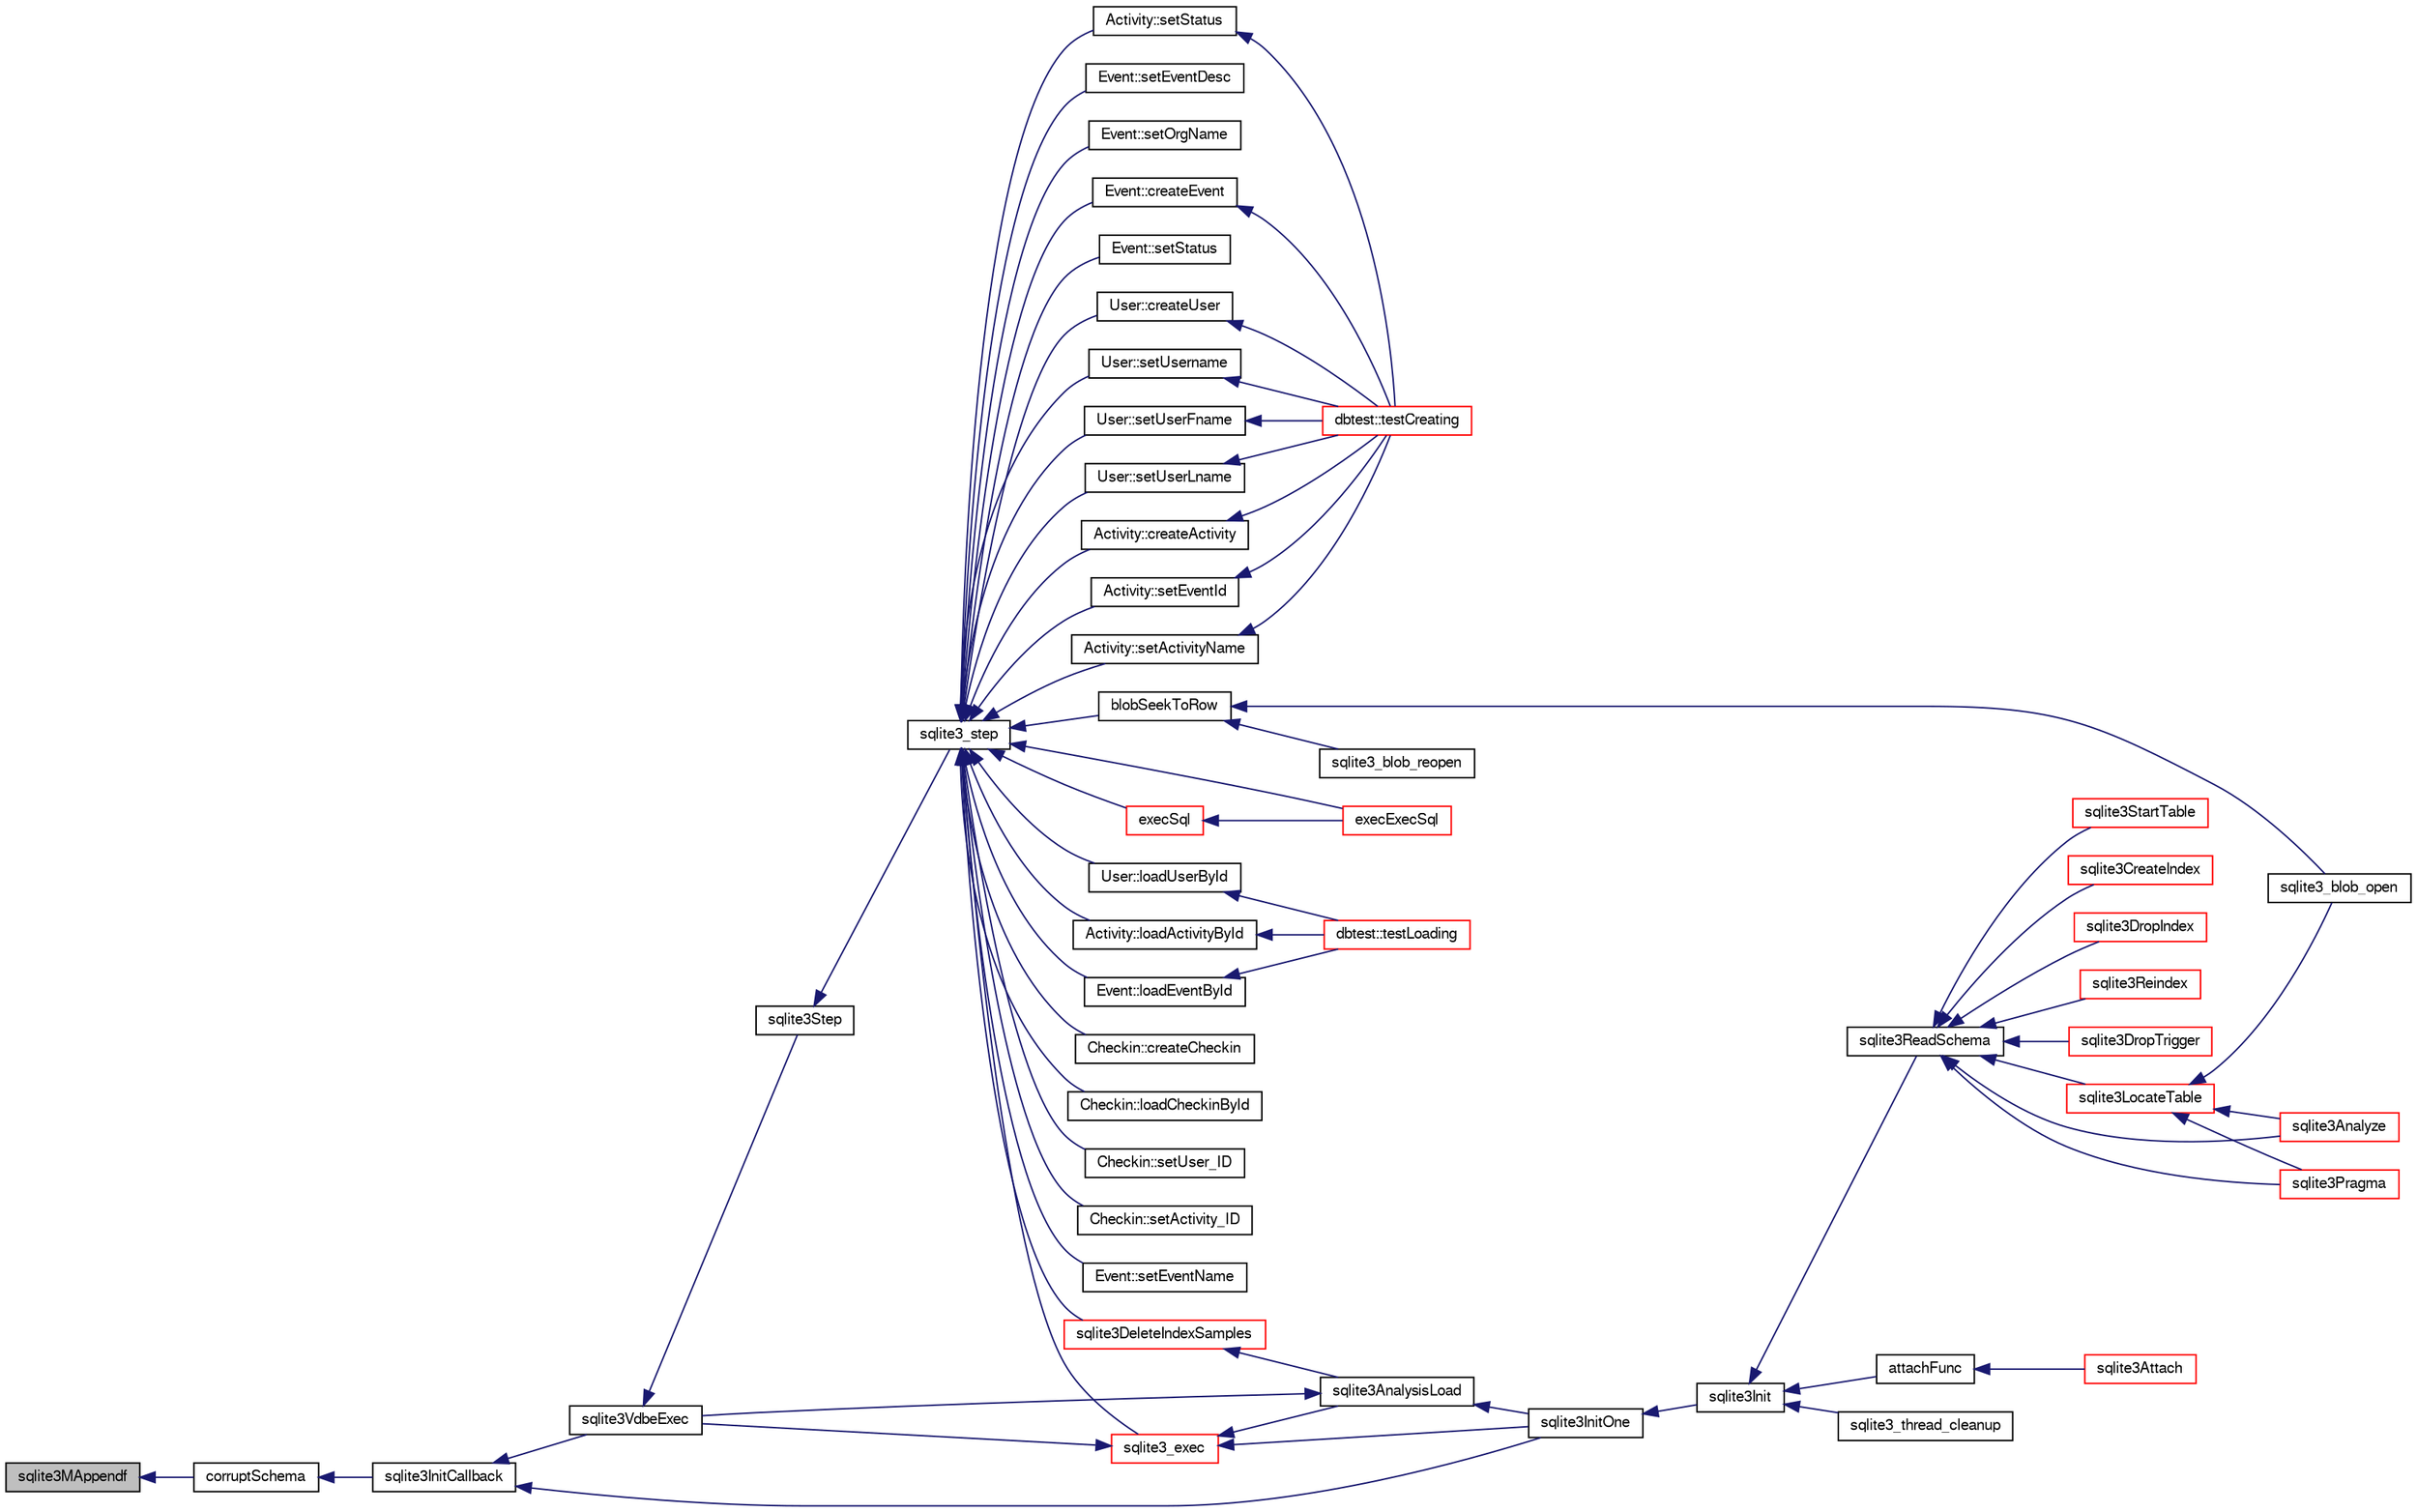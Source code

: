 digraph "sqlite3MAppendf"
{
  edge [fontname="FreeSans",fontsize="10",labelfontname="FreeSans",labelfontsize="10"];
  node [fontname="FreeSans",fontsize="10",shape=record];
  rankdir="LR";
  Node586627 [label="sqlite3MAppendf",height=0.2,width=0.4,color="black", fillcolor="grey75", style="filled", fontcolor="black"];
  Node586627 -> Node586628 [dir="back",color="midnightblue",fontsize="10",style="solid",fontname="FreeSans"];
  Node586628 [label="corruptSchema",height=0.2,width=0.4,color="black", fillcolor="white", style="filled",URL="$sqlite3_8c.html#a9fba70569e9a18d95220854f44ea28c5"];
  Node586628 -> Node586629 [dir="back",color="midnightblue",fontsize="10",style="solid",fontname="FreeSans"];
  Node586629 [label="sqlite3InitCallback",height=0.2,width=0.4,color="black", fillcolor="white", style="filled",URL="$sqlite3_8c.html#a5183ff3c8b5311c7332250013ee018b3"];
  Node586629 -> Node586630 [dir="back",color="midnightblue",fontsize="10",style="solid",fontname="FreeSans"];
  Node586630 [label="sqlite3VdbeExec",height=0.2,width=0.4,color="black", fillcolor="white", style="filled",URL="$sqlite3_8c.html#a8ce40a614bdc56719c4d642b1e4dfb21"];
  Node586630 -> Node586631 [dir="back",color="midnightblue",fontsize="10",style="solid",fontname="FreeSans"];
  Node586631 [label="sqlite3Step",height=0.2,width=0.4,color="black", fillcolor="white", style="filled",URL="$sqlite3_8c.html#a3f2872e873e2758a4beedad1d5113554"];
  Node586631 -> Node586632 [dir="back",color="midnightblue",fontsize="10",style="solid",fontname="FreeSans"];
  Node586632 [label="sqlite3_step",height=0.2,width=0.4,color="black", fillcolor="white", style="filled",URL="$sqlite3_8h.html#ac1e491ce36b7471eb28387f7d3c74334"];
  Node586632 -> Node586633 [dir="back",color="midnightblue",fontsize="10",style="solid",fontname="FreeSans"];
  Node586633 [label="Activity::createActivity",height=0.2,width=0.4,color="black", fillcolor="white", style="filled",URL="$classActivity.html#a813cc5e52c14ab49b39014c134e3425b"];
  Node586633 -> Node586634 [dir="back",color="midnightblue",fontsize="10",style="solid",fontname="FreeSans"];
  Node586634 [label="dbtest::testCreating",height=0.2,width=0.4,color="red", fillcolor="white", style="filled",URL="$classdbtest.html#a8193e88a7df657069c8a6bd09c8243b7"];
  Node586632 -> Node586636 [dir="back",color="midnightblue",fontsize="10",style="solid",fontname="FreeSans"];
  Node586636 [label="Activity::loadActivityById",height=0.2,width=0.4,color="black", fillcolor="white", style="filled",URL="$classActivity.html#abe4ffb4f08a47212ebf9013259d9e7fd"];
  Node586636 -> Node586637 [dir="back",color="midnightblue",fontsize="10",style="solid",fontname="FreeSans"];
  Node586637 [label="dbtest::testLoading",height=0.2,width=0.4,color="red", fillcolor="white", style="filled",URL="$classdbtest.html#a6f98d82a2c8e2b9040848763504ddae1"];
  Node586632 -> Node586638 [dir="back",color="midnightblue",fontsize="10",style="solid",fontname="FreeSans"];
  Node586638 [label="Activity::setEventId",height=0.2,width=0.4,color="black", fillcolor="white", style="filled",URL="$classActivity.html#adb1d0fd0d08f473e068f0a4086bfa9ca"];
  Node586638 -> Node586634 [dir="back",color="midnightblue",fontsize="10",style="solid",fontname="FreeSans"];
  Node586632 -> Node586639 [dir="back",color="midnightblue",fontsize="10",style="solid",fontname="FreeSans"];
  Node586639 [label="Activity::setActivityName",height=0.2,width=0.4,color="black", fillcolor="white", style="filled",URL="$classActivity.html#a62dc3737b33915a36086f9dd26d16a81"];
  Node586639 -> Node586634 [dir="back",color="midnightblue",fontsize="10",style="solid",fontname="FreeSans"];
  Node586632 -> Node586640 [dir="back",color="midnightblue",fontsize="10",style="solid",fontname="FreeSans"];
  Node586640 [label="Activity::setStatus",height=0.2,width=0.4,color="black", fillcolor="white", style="filled",URL="$classActivity.html#af618135a7738f4d2a7ee147a8ef912ea"];
  Node586640 -> Node586634 [dir="back",color="midnightblue",fontsize="10",style="solid",fontname="FreeSans"];
  Node586632 -> Node586641 [dir="back",color="midnightblue",fontsize="10",style="solid",fontname="FreeSans"];
  Node586641 [label="Checkin::createCheckin",height=0.2,width=0.4,color="black", fillcolor="white", style="filled",URL="$classCheckin.html#a4e40acdf7fff0e607f6de4f24f3a163c"];
  Node586632 -> Node586642 [dir="back",color="midnightblue",fontsize="10",style="solid",fontname="FreeSans"];
  Node586642 [label="Checkin::loadCheckinById",height=0.2,width=0.4,color="black", fillcolor="white", style="filled",URL="$classCheckin.html#a3461f70ea6c68475225f2a07f78a21e0"];
  Node586632 -> Node586643 [dir="back",color="midnightblue",fontsize="10",style="solid",fontname="FreeSans"];
  Node586643 [label="Checkin::setUser_ID",height=0.2,width=0.4,color="black", fillcolor="white", style="filled",URL="$classCheckin.html#a76ab640f4f912876dbebf183db5359c6"];
  Node586632 -> Node586644 [dir="back",color="midnightblue",fontsize="10",style="solid",fontname="FreeSans"];
  Node586644 [label="Checkin::setActivity_ID",height=0.2,width=0.4,color="black", fillcolor="white", style="filled",URL="$classCheckin.html#ab2ff3ec2604ec73a42af25874a00b232"];
  Node586632 -> Node586645 [dir="back",color="midnightblue",fontsize="10",style="solid",fontname="FreeSans"];
  Node586645 [label="Event::createEvent",height=0.2,width=0.4,color="black", fillcolor="white", style="filled",URL="$classEvent.html#a77adb9f4a46ffb32c2d931f0691f5903"];
  Node586645 -> Node586634 [dir="back",color="midnightblue",fontsize="10",style="solid",fontname="FreeSans"];
  Node586632 -> Node586646 [dir="back",color="midnightblue",fontsize="10",style="solid",fontname="FreeSans"];
  Node586646 [label="Event::loadEventById",height=0.2,width=0.4,color="black", fillcolor="white", style="filled",URL="$classEvent.html#afa66cea33f722dbeecb69cc98fdea055"];
  Node586646 -> Node586637 [dir="back",color="midnightblue",fontsize="10",style="solid",fontname="FreeSans"];
  Node586632 -> Node586647 [dir="back",color="midnightblue",fontsize="10",style="solid",fontname="FreeSans"];
  Node586647 [label="Event::setEventName",height=0.2,width=0.4,color="black", fillcolor="white", style="filled",URL="$classEvent.html#a10596b6ca077df05184e30d62b08729d"];
  Node586632 -> Node586648 [dir="back",color="midnightblue",fontsize="10",style="solid",fontname="FreeSans"];
  Node586648 [label="Event::setEventDesc",height=0.2,width=0.4,color="black", fillcolor="white", style="filled",URL="$classEvent.html#ae36b8377dcae792f1c5c4726024c981b"];
  Node586632 -> Node586649 [dir="back",color="midnightblue",fontsize="10",style="solid",fontname="FreeSans"];
  Node586649 [label="Event::setOrgName",height=0.2,width=0.4,color="black", fillcolor="white", style="filled",URL="$classEvent.html#a19aac0f776bd764563a54977656cf680"];
  Node586632 -> Node586650 [dir="back",color="midnightblue",fontsize="10",style="solid",fontname="FreeSans"];
  Node586650 [label="Event::setStatus",height=0.2,width=0.4,color="black", fillcolor="white", style="filled",URL="$classEvent.html#ab0a6b9285af0f4172eb841e2b80f8972"];
  Node586632 -> Node586651 [dir="back",color="midnightblue",fontsize="10",style="solid",fontname="FreeSans"];
  Node586651 [label="blobSeekToRow",height=0.2,width=0.4,color="black", fillcolor="white", style="filled",URL="$sqlite3_8c.html#afff57e13332b98c8a44a7cebe38962ab"];
  Node586651 -> Node586652 [dir="back",color="midnightblue",fontsize="10",style="solid",fontname="FreeSans"];
  Node586652 [label="sqlite3_blob_open",height=0.2,width=0.4,color="black", fillcolor="white", style="filled",URL="$sqlite3_8h.html#adb8ad839a5bdd62a43785132bc7dd518"];
  Node586651 -> Node586653 [dir="back",color="midnightblue",fontsize="10",style="solid",fontname="FreeSans"];
  Node586653 [label="sqlite3_blob_reopen",height=0.2,width=0.4,color="black", fillcolor="white", style="filled",URL="$sqlite3_8h.html#abc77c24fdc0150138490359a94360f7e"];
  Node586632 -> Node586654 [dir="back",color="midnightblue",fontsize="10",style="solid",fontname="FreeSans"];
  Node586654 [label="sqlite3DeleteIndexSamples",height=0.2,width=0.4,color="red", fillcolor="white", style="filled",URL="$sqlite3_8c.html#aaeda0302fbf61397ec009f65bed047ef"];
  Node586654 -> Node586655 [dir="back",color="midnightblue",fontsize="10",style="solid",fontname="FreeSans"];
  Node586655 [label="sqlite3AnalysisLoad",height=0.2,width=0.4,color="black", fillcolor="white", style="filled",URL="$sqlite3_8c.html#a48a2301c27e1d3d68708b9b8761b5a01"];
  Node586655 -> Node586630 [dir="back",color="midnightblue",fontsize="10",style="solid",fontname="FreeSans"];
  Node586655 -> Node586656 [dir="back",color="midnightblue",fontsize="10",style="solid",fontname="FreeSans"];
  Node586656 [label="sqlite3InitOne",height=0.2,width=0.4,color="black", fillcolor="white", style="filled",URL="$sqlite3_8c.html#ac4318b25df65269906b0379251fe9b85"];
  Node586656 -> Node586657 [dir="back",color="midnightblue",fontsize="10",style="solid",fontname="FreeSans"];
  Node586657 [label="sqlite3Init",height=0.2,width=0.4,color="black", fillcolor="white", style="filled",URL="$sqlite3_8c.html#aed74e3dc765631a833f522f425ff5a48"];
  Node586657 -> Node586658 [dir="back",color="midnightblue",fontsize="10",style="solid",fontname="FreeSans"];
  Node586658 [label="attachFunc",height=0.2,width=0.4,color="black", fillcolor="white", style="filled",URL="$sqlite3_8c.html#a69cb751a7da501b9a0aa37e0d7c3eaf7"];
  Node586658 -> Node586659 [dir="back",color="midnightblue",fontsize="10",style="solid",fontname="FreeSans"];
  Node586659 [label="sqlite3Attach",height=0.2,width=0.4,color="red", fillcolor="white", style="filled",URL="$sqlite3_8c.html#ae0907fe0b43cc1b4c7e6a16213e8546f"];
  Node586657 -> Node586662 [dir="back",color="midnightblue",fontsize="10",style="solid",fontname="FreeSans"];
  Node586662 [label="sqlite3ReadSchema",height=0.2,width=0.4,color="black", fillcolor="white", style="filled",URL="$sqlite3_8c.html#ac41a97f30334f7d35b2b5713097eca90"];
  Node586662 -> Node586663 [dir="back",color="midnightblue",fontsize="10",style="solid",fontname="FreeSans"];
  Node586663 [label="sqlite3Analyze",height=0.2,width=0.4,color="red", fillcolor="white", style="filled",URL="$sqlite3_8c.html#ac696deb1ccaae3fa855cfbd0bfd4d048"];
  Node586662 -> Node586664 [dir="back",color="midnightblue",fontsize="10",style="solid",fontname="FreeSans"];
  Node586664 [label="sqlite3LocateTable",height=0.2,width=0.4,color="red", fillcolor="white", style="filled",URL="$sqlite3_8c.html#adfeea5b18971250d4ff7f5a44e134d75"];
  Node586664 -> Node586652 [dir="back",color="midnightblue",fontsize="10",style="solid",fontname="FreeSans"];
  Node586664 -> Node586663 [dir="back",color="midnightblue",fontsize="10",style="solid",fontname="FreeSans"];
  Node586664 -> Node586708 [dir="back",color="midnightblue",fontsize="10",style="solid",fontname="FreeSans"];
  Node586708 [label="sqlite3Pragma",height=0.2,width=0.4,color="red", fillcolor="white", style="filled",URL="$sqlite3_8c.html#a111391370f58f8e6a6eca51fd34d62ed"];
  Node586662 -> Node586752 [dir="back",color="midnightblue",fontsize="10",style="solid",fontname="FreeSans"];
  Node586752 [label="sqlite3StartTable",height=0.2,width=0.4,color="red", fillcolor="white", style="filled",URL="$sqlite3_8c.html#af49b4395f39d9078a0dda2484c183012"];
  Node586662 -> Node586669 [dir="back",color="midnightblue",fontsize="10",style="solid",fontname="FreeSans"];
  Node586669 [label="sqlite3CreateIndex",height=0.2,width=0.4,color="red", fillcolor="white", style="filled",URL="$sqlite3_8c.html#a8dbe5e590ab6c58a8c45f34f7c81e825"];
  Node586662 -> Node586754 [dir="back",color="midnightblue",fontsize="10",style="solid",fontname="FreeSans"];
  Node586754 [label="sqlite3DropIndex",height=0.2,width=0.4,color="red", fillcolor="white", style="filled",URL="$sqlite3_8c.html#a3ffd2536f34a0cf6d427710b06b71e83"];
  Node586662 -> Node586722 [dir="back",color="midnightblue",fontsize="10",style="solid",fontname="FreeSans"];
  Node586722 [label="sqlite3Reindex",height=0.2,width=0.4,color="red", fillcolor="white", style="filled",URL="$sqlite3_8c.html#abd189e31189391e1ef114b413ff4abbf"];
  Node586662 -> Node586708 [dir="back",color="midnightblue",fontsize="10",style="solid",fontname="FreeSans"];
  Node586662 -> Node586755 [dir="back",color="midnightblue",fontsize="10",style="solid",fontname="FreeSans"];
  Node586755 [label="sqlite3DropTrigger",height=0.2,width=0.4,color="red", fillcolor="white", style="filled",URL="$sqlite3_8c.html#affdf1dd65e331b06feaef6ff8636305f"];
  Node586657 -> Node586756 [dir="back",color="midnightblue",fontsize="10",style="solid",fontname="FreeSans"];
  Node586756 [label="sqlite3_thread_cleanup",height=0.2,width=0.4,color="black", fillcolor="white", style="filled",URL="$sqlite3_8h.html#a34980c829db84f02e1a1599063469f06"];
  Node586632 -> Node586822 [dir="back",color="midnightblue",fontsize="10",style="solid",fontname="FreeSans"];
  Node586822 [label="sqlite3_exec",height=0.2,width=0.4,color="red", fillcolor="white", style="filled",URL="$sqlite3_8h.html#a97487ec8150e0bcc8fa392ab8f0e24db"];
  Node586822 -> Node586630 [dir="back",color="midnightblue",fontsize="10",style="solid",fontname="FreeSans"];
  Node586822 -> Node586655 [dir="back",color="midnightblue",fontsize="10",style="solid",fontname="FreeSans"];
  Node586822 -> Node586656 [dir="back",color="midnightblue",fontsize="10",style="solid",fontname="FreeSans"];
  Node586632 -> Node586813 [dir="back",color="midnightblue",fontsize="10",style="solid",fontname="FreeSans"];
  Node586813 [label="execSql",height=0.2,width=0.4,color="red", fillcolor="white", style="filled",URL="$sqlite3_8c.html#a7d16651b98a110662f4c265eff0246cb"];
  Node586813 -> Node586814 [dir="back",color="midnightblue",fontsize="10",style="solid",fontname="FreeSans"];
  Node586814 [label="execExecSql",height=0.2,width=0.4,color="red", fillcolor="white", style="filled",URL="$sqlite3_8c.html#ac1be09a6c047f21133d16378d301e0d4"];
  Node586632 -> Node586814 [dir="back",color="midnightblue",fontsize="10",style="solid",fontname="FreeSans"];
  Node586632 -> Node586816 [dir="back",color="midnightblue",fontsize="10",style="solid",fontname="FreeSans"];
  Node586816 [label="User::createUser",height=0.2,width=0.4,color="black", fillcolor="white", style="filled",URL="$classUser.html#a22ed673939e8cc0a136130b809bba513"];
  Node586816 -> Node586634 [dir="back",color="midnightblue",fontsize="10",style="solid",fontname="FreeSans"];
  Node586632 -> Node586817 [dir="back",color="midnightblue",fontsize="10",style="solid",fontname="FreeSans"];
  Node586817 [label="User::loadUserById",height=0.2,width=0.4,color="black", fillcolor="white", style="filled",URL="$classUser.html#a863377665b7fb83c5547dcf9727f5092"];
  Node586817 -> Node586637 [dir="back",color="midnightblue",fontsize="10",style="solid",fontname="FreeSans"];
  Node586632 -> Node586818 [dir="back",color="midnightblue",fontsize="10",style="solid",fontname="FreeSans"];
  Node586818 [label="User::setUsername",height=0.2,width=0.4,color="black", fillcolor="white", style="filled",URL="$classUser.html#aa0497022a136cb78de785b0a39ae60b1"];
  Node586818 -> Node586634 [dir="back",color="midnightblue",fontsize="10",style="solid",fontname="FreeSans"];
  Node586632 -> Node586819 [dir="back",color="midnightblue",fontsize="10",style="solid",fontname="FreeSans"];
  Node586819 [label="User::setUserFname",height=0.2,width=0.4,color="black", fillcolor="white", style="filled",URL="$classUser.html#a72657eb55cd0ca437b4841a43f19912f"];
  Node586819 -> Node586634 [dir="back",color="midnightblue",fontsize="10",style="solid",fontname="FreeSans"];
  Node586632 -> Node586820 [dir="back",color="midnightblue",fontsize="10",style="solid",fontname="FreeSans"];
  Node586820 [label="User::setUserLname",height=0.2,width=0.4,color="black", fillcolor="white", style="filled",URL="$classUser.html#aa25973387e5afe1aa6f60dd6545e33b5"];
  Node586820 -> Node586634 [dir="back",color="midnightblue",fontsize="10",style="solid",fontname="FreeSans"];
  Node586629 -> Node586656 [dir="back",color="midnightblue",fontsize="10",style="solid",fontname="FreeSans"];
}

